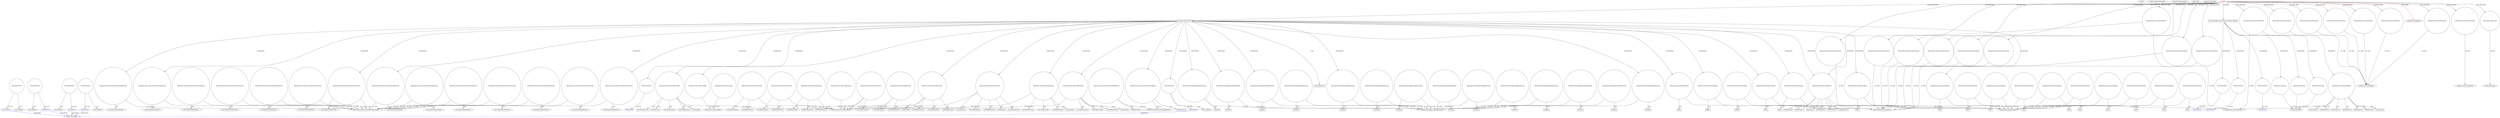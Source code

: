 digraph {
baseInfo[graphId=919,category="pattern",isAnonymous=false,possibleRelation=true]
frameworkRelatedTypesInfo[0="javafx.fxml.Initializable"]
possibleCollaborationsInfo[0="919~INSTANTIATION-~javafx.fxml.Initializable ~javafx.util.Callback ~false~true",1="919~INSTANTIATION-~javafx.fxml.Initializable ~javafx.util.Callback ~false~true",2="919~INSTANTIATION-CLIENT_METHOD_DECLARATION-~javafx.fxml.Initializable ~javafx.util.Callback ~false~true",3="919~INSTANTIATION-~javafx.fxml.Initializable ~javafx.util.Callback ~false~true",4="919~INSTANTIATION-~javafx.fxml.Initializable ~javafx.util.Callback ~false~true"]
patternInfo[frequency=2.0,patternRootClient=0]
patternInstancesInfo[0="bianconejo-CEFX~/bianconejo-CEFX/CEFX-master/src/cefx/CEPrincipalController.java~CEPrincipalController~2114",1="bianconejo-CEFX~/bianconejo-CEFX/CEFX-master/src/cefx/CECommandeController.java~CECommandeController~2084"]
508[label="javafx.util.Callback",vertexType="FRAMEWORK_INTERFACE_TYPE",isFrameworkType=false]
738[label="ANONYMOUS",vertexType="REFERENCE_ANONYMOUS_DECLARATION",isFrameworkType=false,color=blue]
1039[label="ANONYMOUS",vertexType="REFERENCE_ANONYMOUS_DECLARATION",isFrameworkType=false,color=blue]
1330[label="ANONYMOUS",vertexType="REFERENCE_ANONYMOUS_DECLARATION",isFrameworkType=false,color=blue]
530[label="ANONYMOUS",vertexType="REFERENCE_ANONYMOUS_DECLARATION",isFrameworkType=false,color=blue]
1121[label="ANONYMOUS",vertexType="REFERENCE_ANONYMOUS_DECLARATION",isFrameworkType=false,color=blue]
1329[label="VAR:ANONYMOUS",vertexType="VARIABLE_EXPRESION",isFrameworkType=false,shape=circle]
1120[label="VAR:ANONYMOUS",vertexType="VARIABLE_EXPRESION",isFrameworkType=false,shape=circle]
737[label="VAR:ANONYMOUS",vertexType="VARIABLE_EXPRESION",isFrameworkType=false,shape=circle]
1038[label="VAR:ANONYMOUS",vertexType="VARIABLE_EXPRESION",isFrameworkType=false,shape=circle]
529[label="VAR:ANONYMOUS",vertexType="VARIABLE_EXPRESION",isFrameworkType=false,shape=circle]
1297[label="METHOD_DECLARATION",vertexType="CLIENT_METHOD_DECLARATION",isFrameworkType=false,shape=box]
0[label="CLIENT",vertexType="ROOT_CLIENT_CLASS_DECLARATION",isFrameworkType=false,color=red]
25[label="FIELD:javafx.scene.control.Button",vertexType="FIELD_DECLARATION",isFrameworkType=false,shape=circle]
9[label="FIELD:javafx.scene.control.Button",vertexType="FIELD_DECLARATION",isFrameworkType=false,shape=circle]
13[label="FIELD:javafx.scene.control.Button",vertexType="FIELD_DECLARATION",isFrameworkType=false,shape=circle]
15[label="FIELD:javafx.scene.control.Button",vertexType="FIELD_DECLARATION",isFrameworkType=false,shape=circle]
11[label="FIELD:javafx.scene.control.Button",vertexType="FIELD_DECLARATION",isFrameworkType=false,shape=circle]
19[label="FIELD:javafx.scene.control.Button",vertexType="FIELD_DECLARATION",isFrameworkType=false,shape=circle]
55[label="FIELD:javafx.collections.ObservableList",vertexType="FIELD_DECLARATION",isFrameworkType=false,shape=circle]
5[label="javafx.collections.ObservableList",vertexType="FRAMEWORK_INTERFACE_TYPE",isFrameworkType=false]
27[label="FIELD:javafx.collections.ObservableList",vertexType="FIELD_DECLARATION",isFrameworkType=false,shape=circle]
49[label="FIELD:javafx.collections.ObservableList",vertexType="FIELD_DECLARATION",isFrameworkType=false,shape=circle]
57[label="FIELD:javafx.collections.ObservableList",vertexType="FIELD_DECLARATION",isFrameworkType=false,shape=circle]
53[label="FIELD:javafx.collections.ObservableList",vertexType="FIELD_DECLARATION",isFrameworkType=false,shape=circle]
59[label="FIELD:javafx.collections.ObservableList",vertexType="FIELD_DECLARATION",isFrameworkType=false,shape=circle]
35[label="FIELD:javafx.collections.ObservableList",vertexType="FIELD_DECLARATION",isFrameworkType=false,shape=circle]
4[label="FIELD:javafx.collections.ObservableList",vertexType="FIELD_DECLARATION",isFrameworkType=false,shape=circle]
61[label="void initialize(java.net.URL,java.util.ResourceBundle)",vertexType="OVERRIDING_METHOD_DECLARATION",isFrameworkType=false,shape=box]
51[label="FIELD:javafx.scene.control.TextField",vertexType="FIELD_DECLARATION",isFrameworkType=false,shape=circle]
1322[label="VAR:javafx.scene.control.cell.PropertyValueFactory",vertexType="VARIABLE_EXPRESION",isFrameworkType=false,shape=circle]
1321[label="new PropertyValueFactory()",vertexType="CONSTRUCTOR_CALL",isFrameworkType=false]
1598[label="VAR:javafx.scene.control.cell.PropertyValueFactory",vertexType="VARIABLE_EXPRESION",isFrameworkType=false,shape=circle]
1597[label="new PropertyValueFactory()",vertexType="CONSTRUCTOR_CALL",isFrameworkType=false]
1488[label="VAR:javafx.scene.control.cell.PropertyValueFactory",vertexType="VARIABLE_EXPRESION",isFrameworkType=false,shape=circle]
1487[label="new PropertyValueFactory()",vertexType="CONSTRUCTOR_CALL",isFrameworkType=false]
1526[label="VAR:javafx.scene.control.cell.PropertyValueFactory",vertexType="VARIABLE_EXPRESION",isFrameworkType=false,shape=circle]
1525[label="new PropertyValueFactory()",vertexType="CONSTRUCTOR_CALL",isFrameworkType=false]
1418[label="VAR:javafx.scene.control.cell.PropertyValueFactory",vertexType="VARIABLE_EXPRESION",isFrameworkType=false,shape=circle]
1417[label="new PropertyValueFactory()",vertexType="CONSTRUCTOR_CALL",isFrameworkType=false]
66[label="VAR:ANONYMOUS",vertexType="VARIABLE_EXPRESION",isFrameworkType=false,shape=circle]
1443[label="VAR:ANONYMOUS",vertexType="VARIABLE_EXPRESION",isFrameworkType=false,shape=circle]
89[label="VAR:ANONYMOUS",vertexType="VARIABLE_EXPRESION",isFrameworkType=false,shape=circle]
78[label="VAR:ANONYMOUS",vertexType="VARIABLE_EXPRESION",isFrameworkType=false,shape=circle]
1[label="javafx.fxml.Initializable",vertexType="FRAMEWORK_INTERFACE_TYPE",isFrameworkType=false]
52[label="javafx.scene.control.TextField",vertexType="FRAMEWORK_CLASS_TYPE",isFrameworkType=false]
1365[label="VAR:javafx.scene.control.Labeled",vertexType="VARIABLE_EXPRESION",isFrameworkType=false,shape=circle]
43[label="FIELD:javafx.scene.control.TableView",vertexType="FIELD_DECLARATION",isFrameworkType=false,shape=circle]
47[label="FIELD:javafx.scene.control.TableView",vertexType="FIELD_DECLARATION",isFrameworkType=false,shape=circle]
1481[label="VAR:javafx.scene.control.TableColumn",vertexType="VARIABLE_EXPRESION",isFrameworkType=false,shape=circle]
1480[label="new TableColumn()",vertexType="CONSTRUCTOR_CALL",isFrameworkType=false]
1701[label="prefWidthProperty()",vertexType="INSIDE_CALL",isFrameworkType=false,shape=box]
1371[label="VAR:javafx.scene.control.TableColumn",vertexType="VARIABLE_EXPRESION",isFrameworkType=false,shape=circle]
1370[label="new TableColumn()",vertexType="CONSTRUCTOR_CALL",isFrameworkType=false]
1681[label="prefWidthProperty()",vertexType="INSIDE_CALL",isFrameworkType=false,shape=box]
1591[label="VAR:javafx.scene.control.TableColumn",vertexType="VARIABLE_EXPRESION",isFrameworkType=false,shape=circle]
1590[label="new TableColumn()",vertexType="CONSTRUCTOR_CALL",isFrameworkType=false]
1721[label="prefWidthProperty()",vertexType="INSIDE_CALL",isFrameworkType=false,shape=box]
1317[label="VAR:javafx.scene.control.TableColumn",vertexType="VARIABLE_EXPRESION",isFrameworkType=false,shape=circle]
1316[label="new TableColumn()",vertexType="CONSTRUCTOR_CALL",isFrameworkType=false]
1691[label="prefWidthProperty()",vertexType="INSIDE_CALL",isFrameworkType=false,shape=box]
1627[label="VAR:javafx.scene.control.TableColumn",vertexType="VARIABLE_EXPRESION",isFrameworkType=false,shape=circle]
1626[label="new TableColumn()",vertexType="CONSTRUCTOR_CALL",isFrameworkType=false]
1731[label="prefWidthProperty()",vertexType="INSIDE_CALL",isFrameworkType=false,shape=box]
1336[label="super.updateItem()",vertexType="SUPER_CALL",isFrameworkType=false,shape=box]
1484[label="setResizable()",vertexType="INSIDE_CALL",isFrameworkType=false,shape=box]
1374[label="setResizable()",vertexType="INSIDE_CALL",isFrameworkType=false,shape=box]
1630[label="setResizable()",vertexType="INSIDE_CALL",isFrameworkType=false,shape=box]
1594[label="setResizable()",vertexType="INSIDE_CALL",isFrameworkType=false,shape=box]
1325[label="setResizable()",vertexType="INSIDE_CALL",isFrameworkType=false,shape=box]
413[label="javafx.scene.control.cell.PropertyValueFactory",vertexType="FRAMEWORK_CLASS_TYPE",isFrameworkType=false]
1115[label="VAR:javafx.scene.control.cell.PropertyValueFactory",vertexType="VARIABLE_EXPRESION",isFrameworkType=false,shape=circle]
1114[label="new PropertyValueFactory()",vertexType="CONSTRUCTOR_CALL",isFrameworkType=false]
781[label="VAR:javafx.scene.control.cell.PropertyValueFactory",vertexType="VARIABLE_EXPRESION",isFrameworkType=false,shape=circle]
780[label="new PropertyValueFactory()",vertexType="CONSTRUCTOR_CALL",isFrameworkType=false]
412[label="VAR:javafx.scene.control.cell.PropertyValueFactory",vertexType="VARIABLE_EXPRESION",isFrameworkType=false,shape=circle]
411[label="new PropertyValueFactory()",vertexType="CONSTRUCTOR_CALL",isFrameworkType=false]
863[label="VAR:javafx.scene.control.cell.PropertyValueFactory",vertexType="VARIABLE_EXPRESION",isFrameworkType=false,shape=circle]
862[label="new PropertyValueFactory()",vertexType="CONSTRUCTOR_CALL",isFrameworkType=false]
574[label="VAR:javafx.scene.control.cell.PropertyValueFactory",vertexType="VARIABLE_EXPRESION",isFrameworkType=false,shape=circle]
573[label="new PropertyValueFactory()",vertexType="CONSTRUCTOR_CALL",isFrameworkType=false]
827[label="VAR:javafx.scene.control.cell.PropertyValueFactory",vertexType="VARIABLE_EXPRESION",isFrameworkType=false,shape=circle]
826[label="new PropertyValueFactory()",vertexType="CONSTRUCTOR_CALL",isFrameworkType=false]
458[label="VAR:javafx.scene.control.cell.PropertyValueFactory",vertexType="VARIABLE_EXPRESION",isFrameworkType=false,shape=circle]
457[label="new PropertyValueFactory()",vertexType="CONSTRUCTOR_CALL",isFrameworkType=false]
965[label="VAR:javafx.scene.control.cell.PropertyValueFactory",vertexType="VARIABLE_EXPRESION",isFrameworkType=false,shape=circle]
964[label="new PropertyValueFactory()",vertexType="CONSTRUCTOR_CALL",isFrameworkType=false]
494[label="VAR:javafx.scene.control.cell.PropertyValueFactory",vertexType="VARIABLE_EXPRESION",isFrameworkType=false,shape=circle]
493[label="new PropertyValueFactory()",vertexType="CONSTRUCTOR_CALL",isFrameworkType=false]
602[label="VAR:javafx.collections.ObservableList",vertexType="VARIABLE_EXPRESION",isFrameworkType=false,shape=circle]
1662[label="VAR:javafx.collections.ObservableList",vertexType="VARIABLE_EXPRESION",isFrameworkType=false,shape=circle]
90[label="ANONYMOUS",vertexType="REFERENCE_ANONYMOUS_DECLARATION",isFrameworkType=false,color=blue]
1444[label="ANONYMOUS",vertexType="REFERENCE_ANONYMOUS_DECLARATION",isFrameworkType=false,color=blue]
67[label="ANONYMOUS",vertexType="REFERENCE_ANONYMOUS_DECLARATION",isFrameworkType=false,color=blue]
79[label="ANONYMOUS",vertexType="REFERENCE_ANONYMOUS_DECLARATION",isFrameworkType=false,color=blue]
44[label="javafx.scene.control.TableView",vertexType="FRAMEWORK_CLASS_TYPE",isFrameworkType=false]
1632[label="setCellValueFactory()",vertexType="INSIDE_CALL",isFrameworkType=false,shape=box]
1376[label="setCellValueFactory()",vertexType="INSIDE_CALL",isFrameworkType=false,shape=box]
1596[label="setCellValueFactory()",vertexType="INSIDE_CALL",isFrameworkType=false,shape=box]
1486[label="setCellValueFactory()",vertexType="INSIDE_CALL",isFrameworkType=false,shape=box]
1320[label="setCellValueFactory()",vertexType="INSIDE_CALL",isFrameworkType=false,shape=box]
1692[label="VAR:javafx.beans.binding.DoubleExpression",vertexType="VARIABLE_EXPRESION",isFrameworkType=false,shape=circle]
1693[label="multiply()",vertexType="INSIDE_CALL",isFrameworkType=false,shape=box]
619[label="javafx.beans.binding.DoubleExpression",vertexType="FRAMEWORK_CLASS_TYPE",isFrameworkType=false]
1672[label="VAR:javafx.beans.binding.DoubleExpression",vertexType="VARIABLE_EXPRESION",isFrameworkType=false,shape=circle]
1673[label="multiply()",vertexType="INSIDE_CALL",isFrameworkType=false,shape=box]
1264[label="VAR:javafx.beans.binding.DoubleExpression",vertexType="VARIABLE_EXPRESION",isFrameworkType=false,shape=circle]
1265[label="multiply()",vertexType="INSIDE_CALL",isFrameworkType=false,shape=box]
1722[label="VAR:javafx.beans.binding.DoubleExpression",vertexType="VARIABLE_EXPRESION",isFrameworkType=false,shape=circle]
1723[label="multiply()",vertexType="INSIDE_CALL",isFrameworkType=false,shape=box]
1732[label="VAR:javafx.beans.binding.DoubleExpression",vertexType="VARIABLE_EXPRESION",isFrameworkType=false,shape=circle]
1733[label="multiply()",vertexType="INSIDE_CALL",isFrameworkType=false,shape=box]
1682[label="VAR:javafx.beans.binding.DoubleExpression",vertexType="VARIABLE_EXPRESION",isFrameworkType=false,shape=circle]
1683[label="multiply()",vertexType="INSIDE_CALL",isFrameworkType=false,shape=box]
1276[label="VAR:javafx.beans.binding.DoubleExpression",vertexType="VARIABLE_EXPRESION",isFrameworkType=false,shape=circle]
1277[label="multiply()",vertexType="INSIDE_CALL",isFrameworkType=false,shape=box]
647[label="VAR:javafx.beans.binding.DoubleExpression",vertexType="VARIABLE_EXPRESION",isFrameworkType=false,shape=circle]
648[label="multiply()",vertexType="INSIDE_CALL",isFrameworkType=false,shape=box]
657[label="VAR:javafx.beans.binding.DoubleExpression",vertexType="VARIABLE_EXPRESION",isFrameworkType=false,shape=circle]
658[label="multiply()",vertexType="INSIDE_CALL",isFrameworkType=false,shape=box]
637[label="VAR:javafx.beans.binding.DoubleExpression",vertexType="VARIABLE_EXPRESION",isFrameworkType=false,shape=circle]
638[label="multiply()",vertexType="INSIDE_CALL",isFrameworkType=false,shape=box]
1240[label="VAR:javafx.beans.binding.DoubleExpression",vertexType="VARIABLE_EXPRESION",isFrameworkType=false,shape=circle]
1241[label="multiply()",vertexType="INSIDE_CALL",isFrameworkType=false,shape=box]
1288[label="VAR:javafx.beans.binding.DoubleExpression",vertexType="VARIABLE_EXPRESION",isFrameworkType=false,shape=circle]
1289[label="multiply()",vertexType="INSIDE_CALL",isFrameworkType=false,shape=box]
1252[label="VAR:javafx.beans.binding.DoubleExpression",vertexType="VARIABLE_EXPRESION",isFrameworkType=false,shape=circle]
1253[label="multiply()",vertexType="INSIDE_CALL",isFrameworkType=false,shape=box]
617[label="VAR:javafx.beans.binding.DoubleExpression",vertexType="VARIABLE_EXPRESION",isFrameworkType=false,shape=circle]
618[label="multiply()",vertexType="INSIDE_CALL",isFrameworkType=false,shape=box]
41[label="FIELD:javafx.stage.Stage",vertexType="FIELD_DECLARATION",isFrameworkType=false,shape=circle]
42[label="javafx.stage.Stage",vertexType="FRAMEWORK_CLASS_TYPE",isFrameworkType=false]
10[label="javafx.scene.control.Button",vertexType="FRAMEWORK_CLASS_TYPE",isFrameworkType=false]
85[label="VAR:javafx.scene.Node",vertexType="VARIABLE_EXPRESION",isFrameworkType=false,shape=circle]
64[label="javafx.scene.Node",vertexType="FRAMEWORK_CLASS_TYPE",isFrameworkType=false]
74[label="VAR:javafx.scene.Node",vertexType="VARIABLE_EXPRESION",isFrameworkType=false,shape=circle]
62[label="VAR:javafx.scene.Node",vertexType="VARIABLE_EXPRESION",isFrameworkType=false,shape=circle]
1601[label="setCellFactory()",vertexType="INSIDE_CALL",isFrameworkType=false,shape=box]
1491[label="setCellFactory()",vertexType="INSIDE_CALL",isFrameworkType=false,shape=box]
523[label="javafx.scene.control.Labeled",vertexType="FRAMEWORK_CLASS_TYPE",isFrameworkType=false]
521[label="VAR:javafx.scene.control.Labeled",vertexType="VARIABLE_EXPRESION",isFrameworkType=false,shape=circle]
1304[label="VAR:javafx.scene.control.TableView",vertexType="VARIABLE_EXPRESION",isFrameworkType=false,shape=circle]
1716[label="widthProperty()",vertexType="INSIDE_CALL",isFrameworkType=false,shape=box]
1706[label="widthProperty()",vertexType="INSIDE_CALL",isFrameworkType=false,shape=box]
1746[label="widthProperty()",vertexType="INSIDE_CALL",isFrameworkType=false,shape=box]
1736[label="widthProperty()",vertexType="INSIDE_CALL",isFrameworkType=false,shape=box]
1696[label="widthProperty()",vertexType="INSIDE_CALL",isFrameworkType=false,shape=box]
1666[label="getColumns()",vertexType="INSIDE_CALL",isFrameworkType=false,shape=box]
552[label="VAR:javafx.scene.control.TableView",vertexType="VARIABLE_EXPRESION",isFrameworkType=false,shape=circle]
661[label="widthProperty()",vertexType="INSIDE_CALL",isFrameworkType=false,shape=box]
641[label="widthProperty()",vertexType="INSIDE_CALL",isFrameworkType=false,shape=box]
651[label="widthProperty()",vertexType="INSIDE_CALL",isFrameworkType=false,shape=box]
621[label="widthProperty()",vertexType="INSIDE_CALL",isFrameworkType=false,shape=box]
611[label="widthProperty()",vertexType="INSIDE_CALL",isFrameworkType=false,shape=box]
631[label="widthProperty()",vertexType="INSIDE_CALL",isFrameworkType=false,shape=box]
606[label="getColumns()",vertexType="INSIDE_CALL",isFrameworkType=false,shape=box]
1382[label="VAR:javafx.scene.control.cell.TextFieldTableCell",vertexType="VARIABLE_EXPRESION",isFrameworkType=false,shape=circle]
428[label="javafx.scene.control.cell.TextFieldTableCell",vertexType="FRAMEWORK_CLASS_TYPE",isFrameworkType=false]
1493[label="forTableColumn()",vertexType="INSIDE_CALL",isFrameworkType=false,shape=box]
426[label="VAR:javafx.scene.control.cell.TextFieldTableCell",vertexType="VARIABLE_EXPRESION",isFrameworkType=false,shape=circle]
463[label="forTableColumn()",vertexType="INSIDE_CALL",isFrameworkType=false,shape=box]
1687[label="VAR:javafx.beans.property.Property",vertexType="VARIABLE_EXPRESION",isFrameworkType=false,shape=circle]
614[label="javafx.beans.property.Property",vertexType="FRAMEWORK_INTERFACE_TYPE",isFrameworkType=false]
1688[label="bind()",vertexType="INSIDE_CALL",isFrameworkType=false,shape=box]
612[label="VAR:javafx.beans.property.Property",vertexType="VARIABLE_EXPRESION",isFrameworkType=false,shape=circle]
613[label="bind()",vertexType="INSIDE_CALL",isFrameworkType=false,shape=box]
1223[label="VAR:javafx.beans.property.Property",vertexType="VARIABLE_EXPRESION",isFrameworkType=false,shape=circle]
1224[label="bind()",vertexType="INSIDE_CALL",isFrameworkType=false,shape=box]
1283[label="VAR:javafx.beans.property.Property",vertexType="VARIABLE_EXPRESION",isFrameworkType=false,shape=circle]
1284[label="bind()",vertexType="INSIDE_CALL",isFrameworkType=false,shape=box]
1199[label="VAR:javafx.beans.property.Property",vertexType="VARIABLE_EXPRESION",isFrameworkType=false,shape=circle]
1200[label="bind()",vertexType="INSIDE_CALL",isFrameworkType=false,shape=box]
1211[label="VAR:javafx.beans.property.Property",vertexType="VARIABLE_EXPRESION",isFrameworkType=false,shape=circle]
1212[label="bind()",vertexType="INSIDE_CALL",isFrameworkType=false,shape=box]
622[label="VAR:javafx.beans.property.Property",vertexType="VARIABLE_EXPRESION",isFrameworkType=false,shape=circle]
623[label="bind()",vertexType="INSIDE_CALL",isFrameworkType=false,shape=box]
1697[label="VAR:javafx.beans.property.Property",vertexType="VARIABLE_EXPRESION",isFrameworkType=false,shape=circle]
1698[label="bind()",vertexType="INSIDE_CALL",isFrameworkType=false,shape=box]
1247[label="VAR:javafx.beans.property.Property",vertexType="VARIABLE_EXPRESION",isFrameworkType=false,shape=circle]
1248[label="bind()",vertexType="INSIDE_CALL",isFrameworkType=false,shape=box]
1707[label="VAR:javafx.beans.property.Property",vertexType="VARIABLE_EXPRESION",isFrameworkType=false,shape=circle]
1708[label="bind()",vertexType="INSIDE_CALL",isFrameworkType=false,shape=box]
632[label="VAR:javafx.beans.property.Property",vertexType="VARIABLE_EXPRESION",isFrameworkType=false,shape=circle]
633[label="bind()",vertexType="INSIDE_CALL",isFrameworkType=false,shape=box]
1677[label="VAR:javafx.beans.property.Property",vertexType="VARIABLE_EXPRESION",isFrameworkType=false,shape=circle]
1678[label="bind()",vertexType="INSIDE_CALL",isFrameworkType=false,shape=box]
1259[label="VAR:javafx.beans.property.Property",vertexType="VARIABLE_EXPRESION",isFrameworkType=false,shape=circle]
1260[label="bind()",vertexType="INSIDE_CALL",isFrameworkType=false,shape=box]
1727[label="VAR:javafx.beans.property.Property",vertexType="VARIABLE_EXPRESION",isFrameworkType=false,shape=circle]
1728[label="bind()",vertexType="INSIDE_CALL",isFrameworkType=false,shape=box]
603[label="addAll()",vertexType="INSIDE_CALL",isFrameworkType=false,shape=box]
1663[label="addAll()",vertexType="INSIDE_CALL",isFrameworkType=false,shape=box]
1328[label="new Callback()",vertexType="CONSTRUCTOR_CALL",isFrameworkType=false]
1119[label="new Callback()",vertexType="CONSTRUCTOR_CALL",isFrameworkType=false]
1037[label="new Callback()",vertexType="CONSTRUCTOR_CALL",isFrameworkType=false]
528[label="new Callback()",vertexType="CONSTRUCTOR_CALL",isFrameworkType=false]
736[label="new Callback()",vertexType="CONSTRUCTOR_CALL",isFrameworkType=false]
30[label="javafx.scene.control.TableColumn",vertexType="FRAMEWORK_CLASS_TYPE",isFrameworkType=false]
926[label="VAR:javafx.scene.control.TableColumn",vertexType="VARIABLE_EXPRESION",isFrameworkType=false,shape=circle]
925[label="new TableColumn()",vertexType="CONSTRUCTOR_CALL",isFrameworkType=false]
1239[label="prefWidthProperty()",vertexType="INSIDE_CALL",isFrameworkType=false,shape=box]
1028[label="VAR:javafx.scene.control.TableColumn",vertexType="VARIABLE_EXPRESION",isFrameworkType=false,shape=circle]
1027[label="new TableColumn()",vertexType="CONSTRUCTOR_CALL",isFrameworkType=false]
1275[label="prefWidthProperty()",vertexType="INSIDE_CALL",isFrameworkType=false,shape=box]
858[label="VAR:javafx.scene.control.TableColumn",vertexType="VARIABLE_EXPRESION",isFrameworkType=false,shape=circle]
857[label="new TableColumn()",vertexType="CONSTRUCTOR_CALL",isFrameworkType=false]
1215[label="prefWidthProperty()",vertexType="INSIDE_CALL",isFrameworkType=false,shape=box]
822[label="VAR:javafx.scene.control.TableColumn",vertexType="VARIABLE_EXPRESION",isFrameworkType=false,shape=circle]
821[label="new TableColumn()",vertexType="CONSTRUCTOR_CALL",isFrameworkType=false]
1203[label="prefWidthProperty()",vertexType="INSIDE_CALL",isFrameworkType=false,shape=box]
892[label="VAR:javafx.scene.control.TableColumn",vertexType="VARIABLE_EXPRESION",isFrameworkType=false,shape=circle]
891[label="new TableColumn()",vertexType="CONSTRUCTOR_CALL",isFrameworkType=false]
1227[label="prefWidthProperty()",vertexType="INSIDE_CALL",isFrameworkType=false,shape=box]
453[label="VAR:javafx.scene.control.TableColumn",vertexType="VARIABLE_EXPRESION",isFrameworkType=false,shape=circle]
1598->1597[label="CALL"]
552->44[label="OF_TYPE"]
552->651[label="CALL"]
1297->1304[label="INSTANTIATE"]
89->90[label="OF_TYPE"]
1297->1365[label="INSTANTIATE"]
858->1215[label="CALL"]
1481->1491[label="CALL"]
1672->619[label="OF_TYPE"]
622->623[label="CALL"]
1627->1632[label="CALL"]
1304->1736[label="CALL"]
1247->1248[label="CALL"]
1223->614[label="OF_TYPE"]
0->47[label="DECLARE_FIELD"]
1371->1376[label="CALL"]
1591->1596[label="CALL"]
632->633[label="CALL"]
1297->1329[label="INSTANTIATE"]
1297->1707[label="INSTANTIATE"]
1297->1418[label="INSTANTIATE"]
1283->614[label="OF_TYPE"]
1418->413[label="OF_TYPE"]
1627->1630[label="CALL"]
1038->1039[label="OF_TYPE"]
0->19[label="DECLARE_FIELD"]
0->25[label="DECLARE_FIELD"]
737->736[label="CALL"]
926->925[label="CALL"]
1297->1371[label="INSTANTIATE"]
1481->1484[label="CALL"]
1028->1027[label="CALL"]
453->30[label="OF_TYPE"]
617->619[label="OF_TYPE"]
892->891[label="CALL"]
51->52[label="OF_TYPE"]
1288->619[label="OF_TYPE"]
1199->1200[label="CALL"]
1672->1673[label="CALL"]
612->614[label="OF_TYPE"]
1211->1212[label="CALL"]
1297->1677[label="INSTANTIATE"]
647->619[label="OF_TYPE"]
1297->1627[label="INSTANTIATE"]
552->661[label="CALL"]
1297->1591[label="INSTANTIATE"]
1240->619[label="OF_TYPE"]
1418->1417[label="CALL"]
1371->30[label="OF_TYPE"]
9->10[label="OF_TYPE"]
57->5[label="OF_TYPE"]
617->618[label="CALL"]
632->614[label="OF_TYPE"]
1276->619[label="OF_TYPE"]
637->619[label="OF_TYPE"]
0->59[label="DECLARE_FIELD"]
1288->1289[label="CALL"]
1304->1666[label="CALL"]
1687->614[label="OF_TYPE"]
521->523[label="OF_TYPE"]
0->53[label="DECLARE_FIELD"]
1211->614[label="OF_TYPE"]
1687->1688[label="CALL"]
1297->1317[label="INSTANTIATE"]
1322->413[label="OF_TYPE"]
0->55[label="DECLARE_FIELD"]
0->1[label="IMPLEMENT",color=red]
637->638[label="CALL"]
552->631[label="CALL"]
61->62[label="INSTANTIATE"]
858->857[label="CALL"]
1707->614[label="OF_TYPE"]
0->49[label="DECLARE_FIELD"]
622->614[label="OF_TYPE"]
0->11[label="DECLARE_FIELD"]
49->5[label="OF_TYPE"]
926->30[label="OF_TYPE"]
15->10[label="OF_TYPE"]
0->13[label="DECLARE_FIELD"]
892->30[label="OF_TYPE"]
1322->1321[label="CALL"]
1727->1728[label="CALL"]
1297->1687[label="INSTANTIATE"]
1526->1525[label="CALL"]
781->780[label="CALL"]
1697->614[label="OF_TYPE"]
822->821[label="CALL"]
1329->1330[label="OF_TYPE"]
1591->30[label="OF_TYPE"]
926->1239[label="CALL"]
55->5[label="OF_TYPE"]
1283->1284[label="CALL"]
1039->508[label="IMPLEMENT",color=blue]
1330->508[label="IMPLEMENT",color=blue]
602->603[label="CALL"]
612->613[label="CALL"]
1329->1328[label="CALL"]
1662->1663[label="CALL"]
529->528[label="CALL"]
412->411[label="CALL"]
1259->614[label="OF_TYPE"]
1443->1444[label="OF_TYPE"]
1297->1692[label="INSTANTIATE"]
1223->1224[label="CALL"]
1727->614[label="OF_TYPE"]
574->413[label="OF_TYPE"]
41->42[label="OF_TYPE"]
458->457[label="CALL"]
1707->1708[label="CALL"]
892->1227[label="CALL"]
1297->1443[label="INSTANTIATE"]
822->1203[label="CALL"]
13->10[label="OF_TYPE"]
43->1304[label="REFERENCE"]
657->619[label="OF_TYPE"]
0->57[label="DECLARE_FIELD"]
61->78[label="INSTANTIATE"]
61->89[label="INSTANTIATE"]
426->428[label="OF_TYPE"]
1732->1733[label="CALL"]
657->658[label="CALL"]
1692->619[label="OF_TYPE"]
1481->1480[label="CALL"]
1304->1716[label="CALL"]
1028->1275[label="CALL"]
458->413[label="OF_TYPE"]
1028->30[label="OF_TYPE"]
858->30[label="OF_TYPE"]
1297->1662[label="INSTANTIATE"]
1371->1374[label="CALL"]
66->67[label="OF_TYPE"]
647->648[label="CALL"]
1365->523[label="OF_TYPE"]
1252->619[label="OF_TYPE"]
1382->1493[label="CALL"]
552->611[label="CALL"]
1732->619[label="OF_TYPE"]
1591->1721[label="CALL"]
1199->614[label="OF_TYPE"]
1304->1706[label="CALL"]
0->15[label="DECLARE_FIELD"]
0->27[label="DECLARE_FIELD"]
11->10[label="OF_TYPE"]
1304->1696[label="CALL"]
0->4[label="DECLARE_FIELD"]
1627->30[label="OF_TYPE"]
61->66[label="INSTANTIATE"]
1317->1325[label="CALL"]
78->79[label="OF_TYPE"]
1317->1316[label="CALL"]
1317->30[label="OF_TYPE"]
1697->1698[label="CALL"]
1038->1037[label="CALL"]
1304->1746[label="CALL"]
1297->1488[label="INSTANTIATE"]
35->5[label="OF_TYPE"]
1276->1277[label="CALL"]
822->30[label="OF_TYPE"]
61->85[label="INSTANTIATE"]
574->573[label="CALL"]
1297->1727[label="INSTANTIATE"]
781->413[label="OF_TYPE"]
1297->1322[label="INSTANTIATE"]
47->44[label="OF_TYPE"]
1297->1481[label="INSTANTIATE"]
61->74[label="INSTANTIATE"]
27->5[label="OF_TYPE"]
1304->44[label="OF_TYPE"]
1722->1723[label="CALL"]
1481->30[label="OF_TYPE"]
1481->1486[label="CALL"]
1264->1265[label="CALL"]
1297->1672[label="INSTANTIATE"]
1297->1732[label="INSTANTIATE"]
1598->413[label="OF_TYPE"]
1297->1722[label="INSTANTIATE"]
25->10[label="OF_TYPE"]
494->413[label="OF_TYPE"]
1264->619[label="OF_TYPE"]
1677->614[label="OF_TYPE"]
863->862[label="CALL"]
4->5[label="OF_TYPE"]
43->44[label="OF_TYPE"]
1371->1681[label="CALL"]
0->9[label="DECLARE_FIELD"]
1121->508[label="IMPLEMENT",color=blue]
1120->1119[label="CALL"]
1488->413[label="OF_TYPE"]
1692->1693[label="CALL"]
1526->413[label="OF_TYPE"]
965->413[label="OF_TYPE"]
59->5[label="OF_TYPE"]
738->508[label="IMPLEMENT",color=blue]
0->51[label="DECLARE_FIELD"]
53->5[label="OF_TYPE"]
1247->614[label="OF_TYPE"]
494->493[label="CALL"]
0->43[label="DECLARE_FIELD"]
0->41[label="DECLARE_FIELD"]
529->530[label="OF_TYPE"]
1591->1594[label="CALL"]
1115->1114[label="CALL"]
1722->619[label="OF_TYPE"]
1382->428[label="OF_TYPE"]
85->64[label="OF_TYPE"]
19->10[label="OF_TYPE"]
74->64[label="OF_TYPE"]
0->35[label="DECLARE_FIELD"]
1662->5[label="OF_TYPE"]
1677->1678[label="CALL"]
1297->1526[label="INSTANTIATE"]
1259->1260[label="CALL"]
412->413[label="OF_TYPE"]
863->413[label="OF_TYPE"]
1317->1320[label="CALL"]
47->552[label="REFERENCE"]
1297->1336[label="CALL"]
1297->1598[label="INSTANTIATE"]
1240->1241[label="CALL"]
552->641[label="CALL"]
1120->1121[label="OF_TYPE"]
1297->1382[label="INSTANTIATE"]
1252->1253[label="CALL"]
426->463[label="CALL"]
965->964[label="CALL"]
1317->1691[label="CALL"]
1115->413[label="OF_TYPE"]
1297->1682[label="INSTANTIATE"]
552->621[label="CALL"]
1488->1487[label="CALL"]
1682->619[label="OF_TYPE"]
602->5[label="OF_TYPE"]
827->413[label="OF_TYPE"]
1591->1601[label="CALL"]
0->1297[label="DECLARE_METHOD"]
530->508[label="IMPLEMENT",color=blue]
62->64[label="OF_TYPE"]
1371->1370[label="CALL"]
1627->1731[label="CALL"]
0->61[label="OVERRIDE"]
1297->1697[label="INSTANTIATE"]
1591->1590[label="CALL"]
1627->1626[label="CALL"]
737->738[label="OF_TYPE"]
1682->1683[label="CALL"]
1481->1701[label="CALL"]
827->826[label="CALL"]
552->606[label="CALL"]
}
